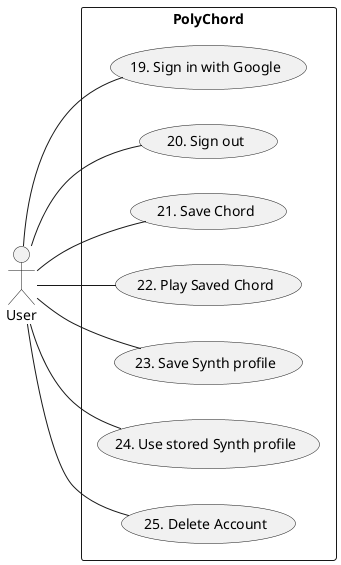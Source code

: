 @startuml
left to right direction
actor User
rectangle PolyChord {
User -- (19. Sign in with Google)
User -- (20. Sign out)
User -- (21. Save Chord)
User -- (22. Play Saved Chord)
User -- (23. Save Synth profile)
User -- (24. Use stored Synth profile)
User -- (25. Delete Account)
}
@enduml
